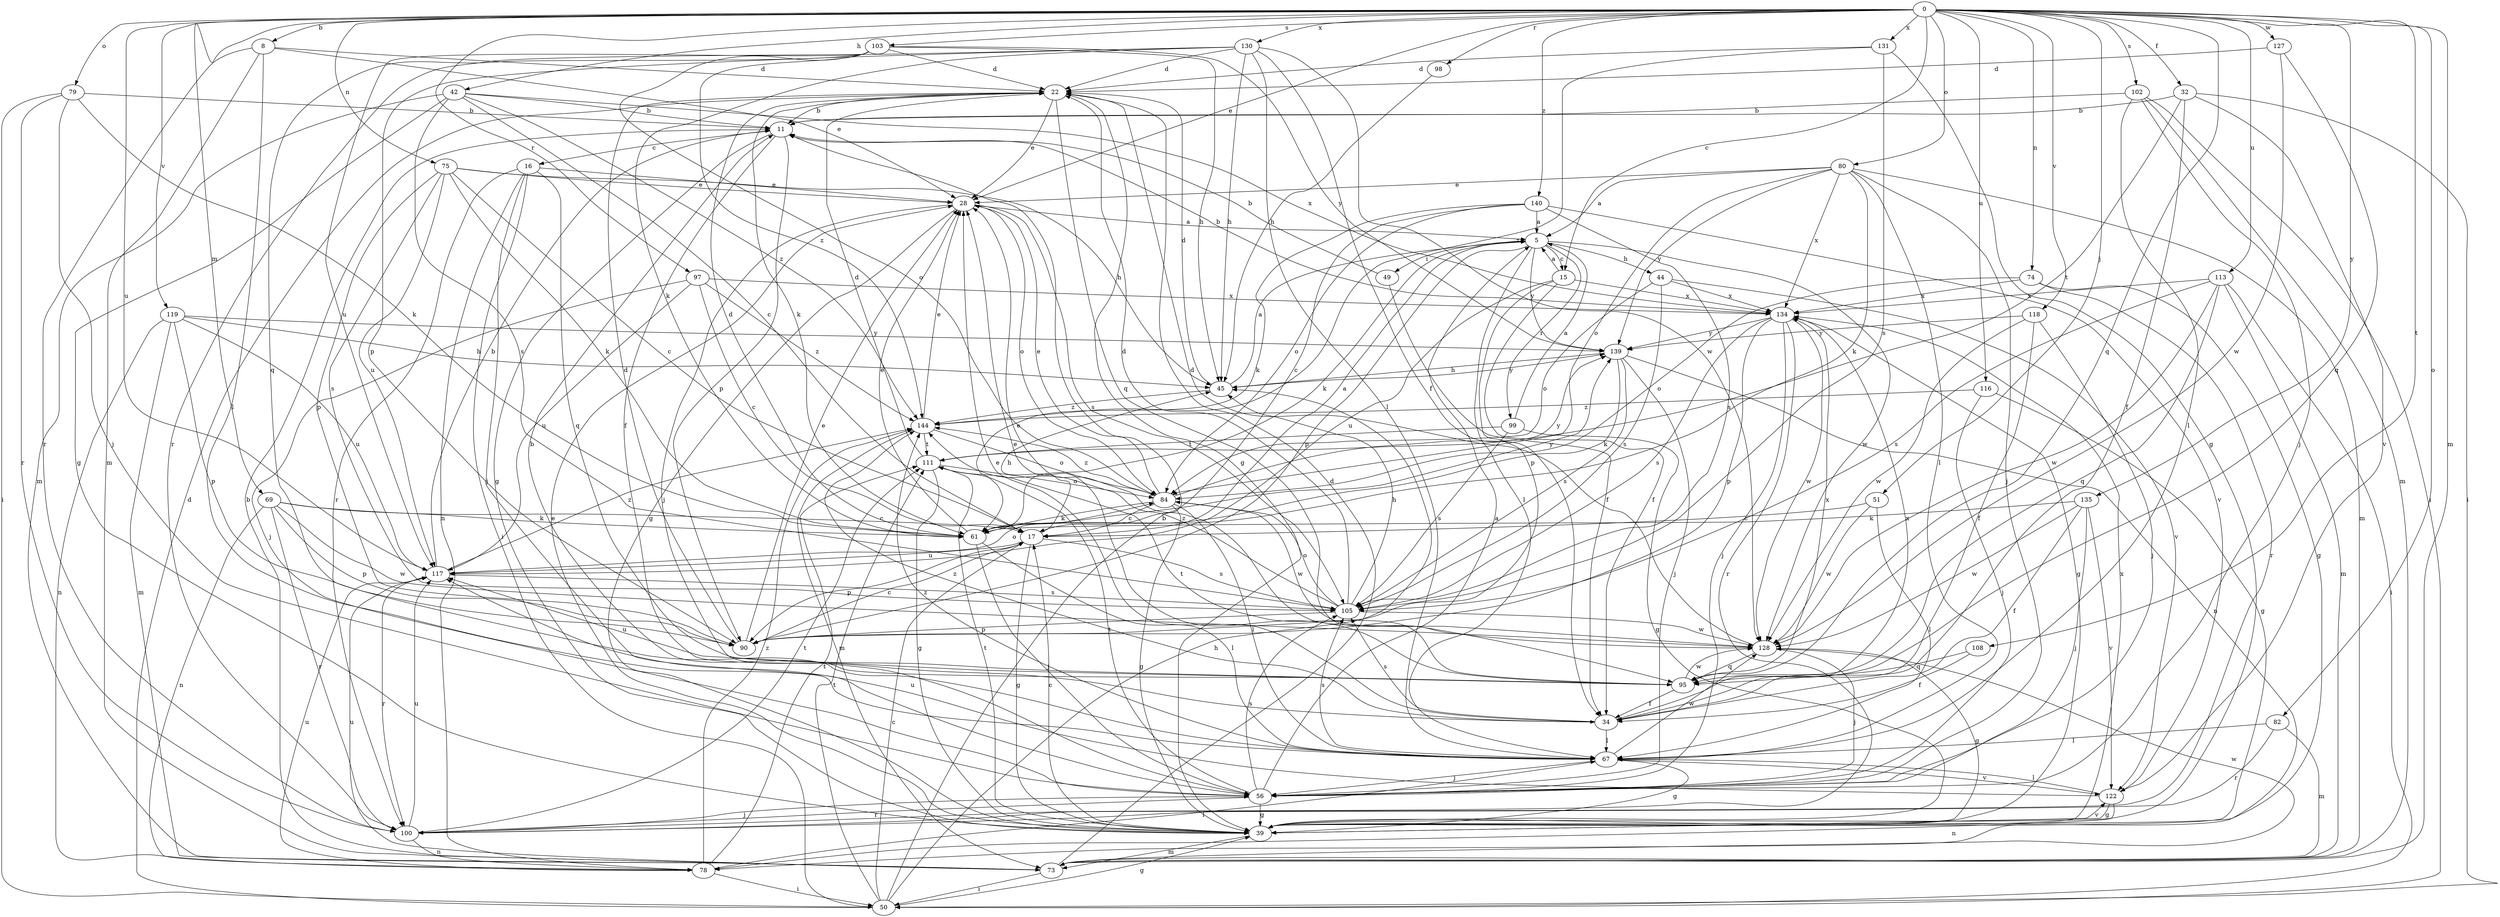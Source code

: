 strict digraph  {
0;
5;
8;
11;
15;
16;
17;
22;
28;
32;
34;
39;
42;
44;
45;
49;
50;
51;
56;
61;
67;
69;
73;
74;
75;
78;
79;
80;
82;
84;
90;
95;
97;
98;
99;
100;
102;
103;
105;
108;
111;
113;
116;
117;
118;
119;
122;
127;
128;
130;
131;
134;
135;
139;
140;
144;
0 -> 8  [label=b];
0 -> 15  [label=c];
0 -> 28  [label=e];
0 -> 32  [label=f];
0 -> 42  [label=h];
0 -> 51  [label=j];
0 -> 69  [label=m];
0 -> 73  [label=m];
0 -> 74  [label=n];
0 -> 75  [label=n];
0 -> 79  [label=o];
0 -> 80  [label=o];
0 -> 82  [label=o];
0 -> 95  [label=q];
0 -> 97  [label=r];
0 -> 98  [label=r];
0 -> 102  [label=s];
0 -> 103  [label=s];
0 -> 108  [label=t];
0 -> 113  [label=u];
0 -> 116  [label=u];
0 -> 117  [label=u];
0 -> 118  [label=v];
0 -> 119  [label=v];
0 -> 127  [label=w];
0 -> 130  [label=x];
0 -> 131  [label=x];
0 -> 135  [label=y];
0 -> 140  [label=z];
5 -> 15  [label=c];
5 -> 44  [label=h];
5 -> 49  [label=i];
5 -> 61  [label=k];
5 -> 67  [label=l];
5 -> 90  [label=p];
5 -> 99  [label=r];
5 -> 128  [label=w];
5 -> 139  [label=y];
8 -> 22  [label=d];
8 -> 28  [label=e];
8 -> 67  [label=l];
8 -> 73  [label=m];
8 -> 100  [label=r];
11 -> 16  [label=c];
11 -> 34  [label=f];
11 -> 39  [label=g];
11 -> 90  [label=p];
15 -> 5  [label=a];
15 -> 34  [label=f];
15 -> 90  [label=p];
15 -> 117  [label=u];
15 -> 134  [label=x];
16 -> 28  [label=e];
16 -> 50  [label=i];
16 -> 56  [label=j];
16 -> 78  [label=n];
16 -> 95  [label=q];
16 -> 100  [label=r];
17 -> 5  [label=a];
17 -> 39  [label=g];
17 -> 45  [label=h];
17 -> 90  [label=p];
17 -> 105  [label=s];
17 -> 117  [label=u];
22 -> 11  [label=b];
22 -> 28  [label=e];
22 -> 39  [label=g];
22 -> 61  [label=k];
22 -> 95  [label=q];
28 -> 5  [label=a];
28 -> 39  [label=g];
28 -> 56  [label=j];
28 -> 84  [label=o];
28 -> 105  [label=s];
32 -> 11  [label=b];
32 -> 34  [label=f];
32 -> 50  [label=i];
32 -> 111  [label=t];
32 -> 122  [label=v];
34 -> 28  [label=e];
34 -> 67  [label=l];
34 -> 105  [label=s];
34 -> 134  [label=x];
34 -> 144  [label=z];
39 -> 17  [label=c];
39 -> 28  [label=e];
39 -> 73  [label=m];
39 -> 111  [label=t];
39 -> 122  [label=v];
39 -> 134  [label=x];
42 -> 11  [label=b];
42 -> 17  [label=c];
42 -> 39  [label=g];
42 -> 73  [label=m];
42 -> 105  [label=s];
42 -> 134  [label=x];
42 -> 144  [label=z];
44 -> 84  [label=o];
44 -> 105  [label=s];
44 -> 122  [label=v];
44 -> 134  [label=x];
45 -> 5  [label=a];
45 -> 22  [label=d];
45 -> 139  [label=y];
45 -> 144  [label=z];
49 -> 11  [label=b];
49 -> 34  [label=f];
50 -> 11  [label=b];
50 -> 17  [label=c];
50 -> 22  [label=d];
50 -> 39  [label=g];
50 -> 45  [label=h];
50 -> 111  [label=t];
51 -> 17  [label=c];
51 -> 67  [label=l];
51 -> 128  [label=w];
56 -> 5  [label=a];
56 -> 39  [label=g];
56 -> 100  [label=r];
56 -> 105  [label=s];
56 -> 111  [label=t];
61 -> 22  [label=d];
61 -> 28  [label=e];
61 -> 56  [label=j];
61 -> 67  [label=l];
61 -> 139  [label=y];
67 -> 11  [label=b];
67 -> 39  [label=g];
67 -> 56  [label=j];
67 -> 105  [label=s];
67 -> 122  [label=v];
67 -> 128  [label=w];
67 -> 144  [label=z];
69 -> 17  [label=c];
69 -> 61  [label=k];
69 -> 78  [label=n];
69 -> 90  [label=p];
69 -> 100  [label=r];
69 -> 128  [label=w];
73 -> 11  [label=b];
73 -> 22  [label=d];
73 -> 50  [label=i];
73 -> 117  [label=u];
73 -> 128  [label=w];
74 -> 39  [label=g];
74 -> 84  [label=o];
74 -> 100  [label=r];
74 -> 134  [label=x];
75 -> 17  [label=c];
75 -> 28  [label=e];
75 -> 45  [label=h];
75 -> 61  [label=k];
75 -> 90  [label=p];
75 -> 105  [label=s];
75 -> 117  [label=u];
78 -> 50  [label=i];
78 -> 67  [label=l];
78 -> 111  [label=t];
78 -> 117  [label=u];
78 -> 144  [label=z];
79 -> 11  [label=b];
79 -> 50  [label=i];
79 -> 56  [label=j];
79 -> 61  [label=k];
79 -> 100  [label=r];
80 -> 5  [label=a];
80 -> 28  [label=e];
80 -> 56  [label=j];
80 -> 61  [label=k];
80 -> 67  [label=l];
80 -> 73  [label=m];
80 -> 84  [label=o];
80 -> 134  [label=x];
80 -> 139  [label=y];
82 -> 67  [label=l];
82 -> 73  [label=m];
82 -> 100  [label=r];
84 -> 17  [label=c];
84 -> 28  [label=e];
84 -> 39  [label=g];
84 -> 61  [label=k];
84 -> 67  [label=l];
84 -> 128  [label=w];
84 -> 139  [label=y];
84 -> 144  [label=z];
90 -> 17  [label=c];
90 -> 22  [label=d];
90 -> 28  [label=e];
95 -> 28  [label=e];
95 -> 34  [label=f];
95 -> 111  [label=t];
95 -> 117  [label=u];
95 -> 128  [label=w];
95 -> 134  [label=x];
97 -> 17  [label=c];
97 -> 56  [label=j];
97 -> 117  [label=u];
97 -> 134  [label=x];
97 -> 144  [label=z];
98 -> 45  [label=h];
99 -> 5  [label=a];
99 -> 39  [label=g];
99 -> 105  [label=s];
99 -> 111  [label=t];
100 -> 56  [label=j];
100 -> 78  [label=n];
100 -> 111  [label=t];
100 -> 117  [label=u];
102 -> 11  [label=b];
102 -> 50  [label=i];
102 -> 56  [label=j];
102 -> 67  [label=l];
102 -> 73  [label=m];
103 -> 22  [label=d];
103 -> 45  [label=h];
103 -> 84  [label=o];
103 -> 95  [label=q];
103 -> 117  [label=u];
103 -> 139  [label=y];
103 -> 144  [label=z];
105 -> 22  [label=d];
105 -> 45  [label=h];
105 -> 84  [label=o];
105 -> 90  [label=p];
105 -> 128  [label=w];
105 -> 144  [label=z];
108 -> 34  [label=f];
108 -> 95  [label=q];
111 -> 22  [label=d];
111 -> 39  [label=g];
111 -> 84  [label=o];
113 -> 50  [label=i];
113 -> 73  [label=m];
113 -> 95  [label=q];
113 -> 105  [label=s];
113 -> 128  [label=w];
113 -> 134  [label=x];
116 -> 39  [label=g];
116 -> 56  [label=j];
116 -> 144  [label=z];
117 -> 11  [label=b];
117 -> 84  [label=o];
117 -> 100  [label=r];
117 -> 105  [label=s];
117 -> 144  [label=z];
118 -> 34  [label=f];
118 -> 56  [label=j];
118 -> 128  [label=w];
118 -> 139  [label=y];
119 -> 45  [label=h];
119 -> 73  [label=m];
119 -> 78  [label=n];
119 -> 90  [label=p];
119 -> 117  [label=u];
119 -> 139  [label=y];
122 -> 39  [label=g];
122 -> 67  [label=l];
122 -> 78  [label=n];
122 -> 117  [label=u];
127 -> 22  [label=d];
127 -> 95  [label=q];
127 -> 128  [label=w];
128 -> 22  [label=d];
128 -> 28  [label=e];
128 -> 39  [label=g];
128 -> 56  [label=j];
128 -> 95  [label=q];
130 -> 22  [label=d];
130 -> 34  [label=f];
130 -> 45  [label=h];
130 -> 61  [label=k];
130 -> 67  [label=l];
130 -> 90  [label=p];
130 -> 100  [label=r];
130 -> 128  [label=w];
131 -> 22  [label=d];
131 -> 39  [label=g];
131 -> 105  [label=s];
131 -> 144  [label=z];
134 -> 11  [label=b];
134 -> 39  [label=g];
134 -> 56  [label=j];
134 -> 90  [label=p];
134 -> 100  [label=r];
134 -> 105  [label=s];
134 -> 128  [label=w];
134 -> 139  [label=y];
135 -> 34  [label=f];
135 -> 56  [label=j];
135 -> 61  [label=k];
135 -> 122  [label=v];
135 -> 128  [label=w];
139 -> 45  [label=h];
139 -> 56  [label=j];
139 -> 61  [label=k];
139 -> 78  [label=n];
139 -> 105  [label=s];
140 -> 5  [label=a];
140 -> 17  [label=c];
140 -> 61  [label=k];
140 -> 84  [label=o];
140 -> 105  [label=s];
140 -> 122  [label=v];
144 -> 28  [label=e];
144 -> 73  [label=m];
144 -> 84  [label=o];
144 -> 111  [label=t];
}
